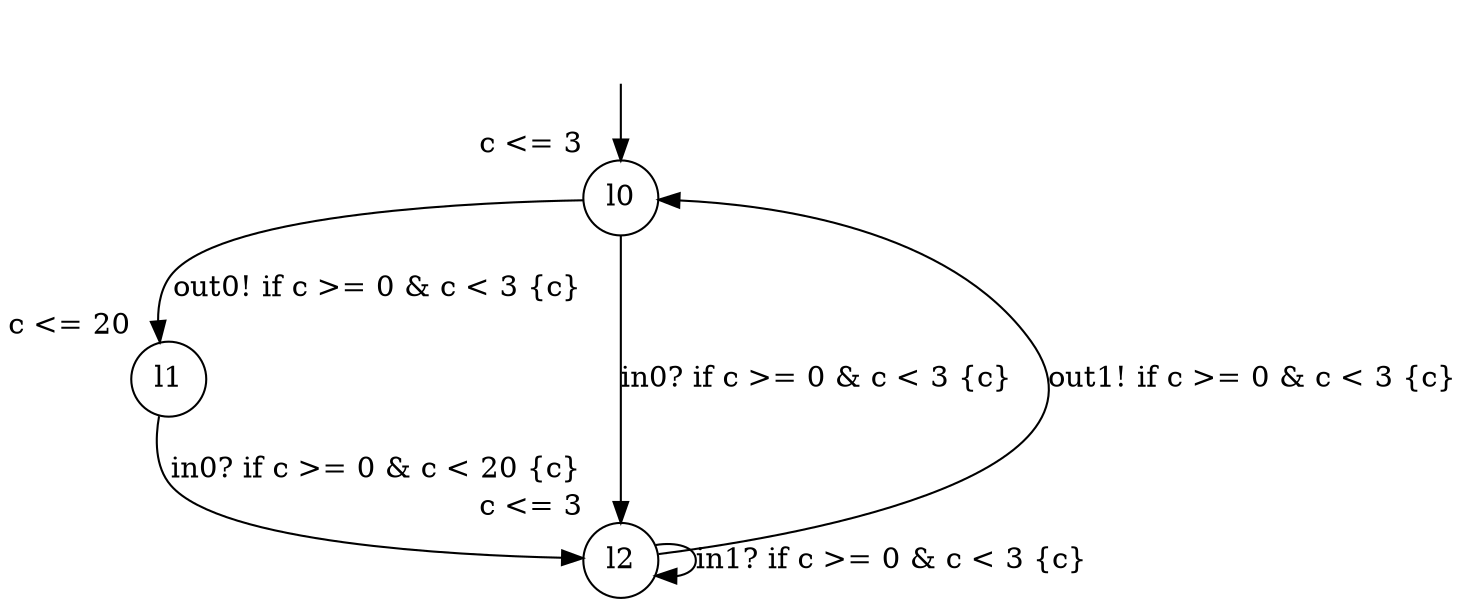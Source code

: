 digraph g {
__start0 [label="" shape="none"];
l0 [shape="circle" margin=0 label="l0", xlabel="c <= 3"];
l1 [shape="circle" margin=0 label="l1", xlabel="c <= 20"];
l2 [shape="circle" margin=0 label="l2", xlabel="c <= 3"];
l0 -> l1 [label="out0! if c >= 0 & c < 3 {c} "];
l0 -> l2 [label="in0? if c >= 0 & c < 3 {c} "];
l1 -> l2 [label="in0? if c >= 0 & c < 20 {c} "];
l2 -> l0 [label="out1! if c >= 0 & c < 3 {c} "];
l2 -> l2 [label="in1? if c >= 0 & c < 3 {c} "];
__start0 -> l0;
}
